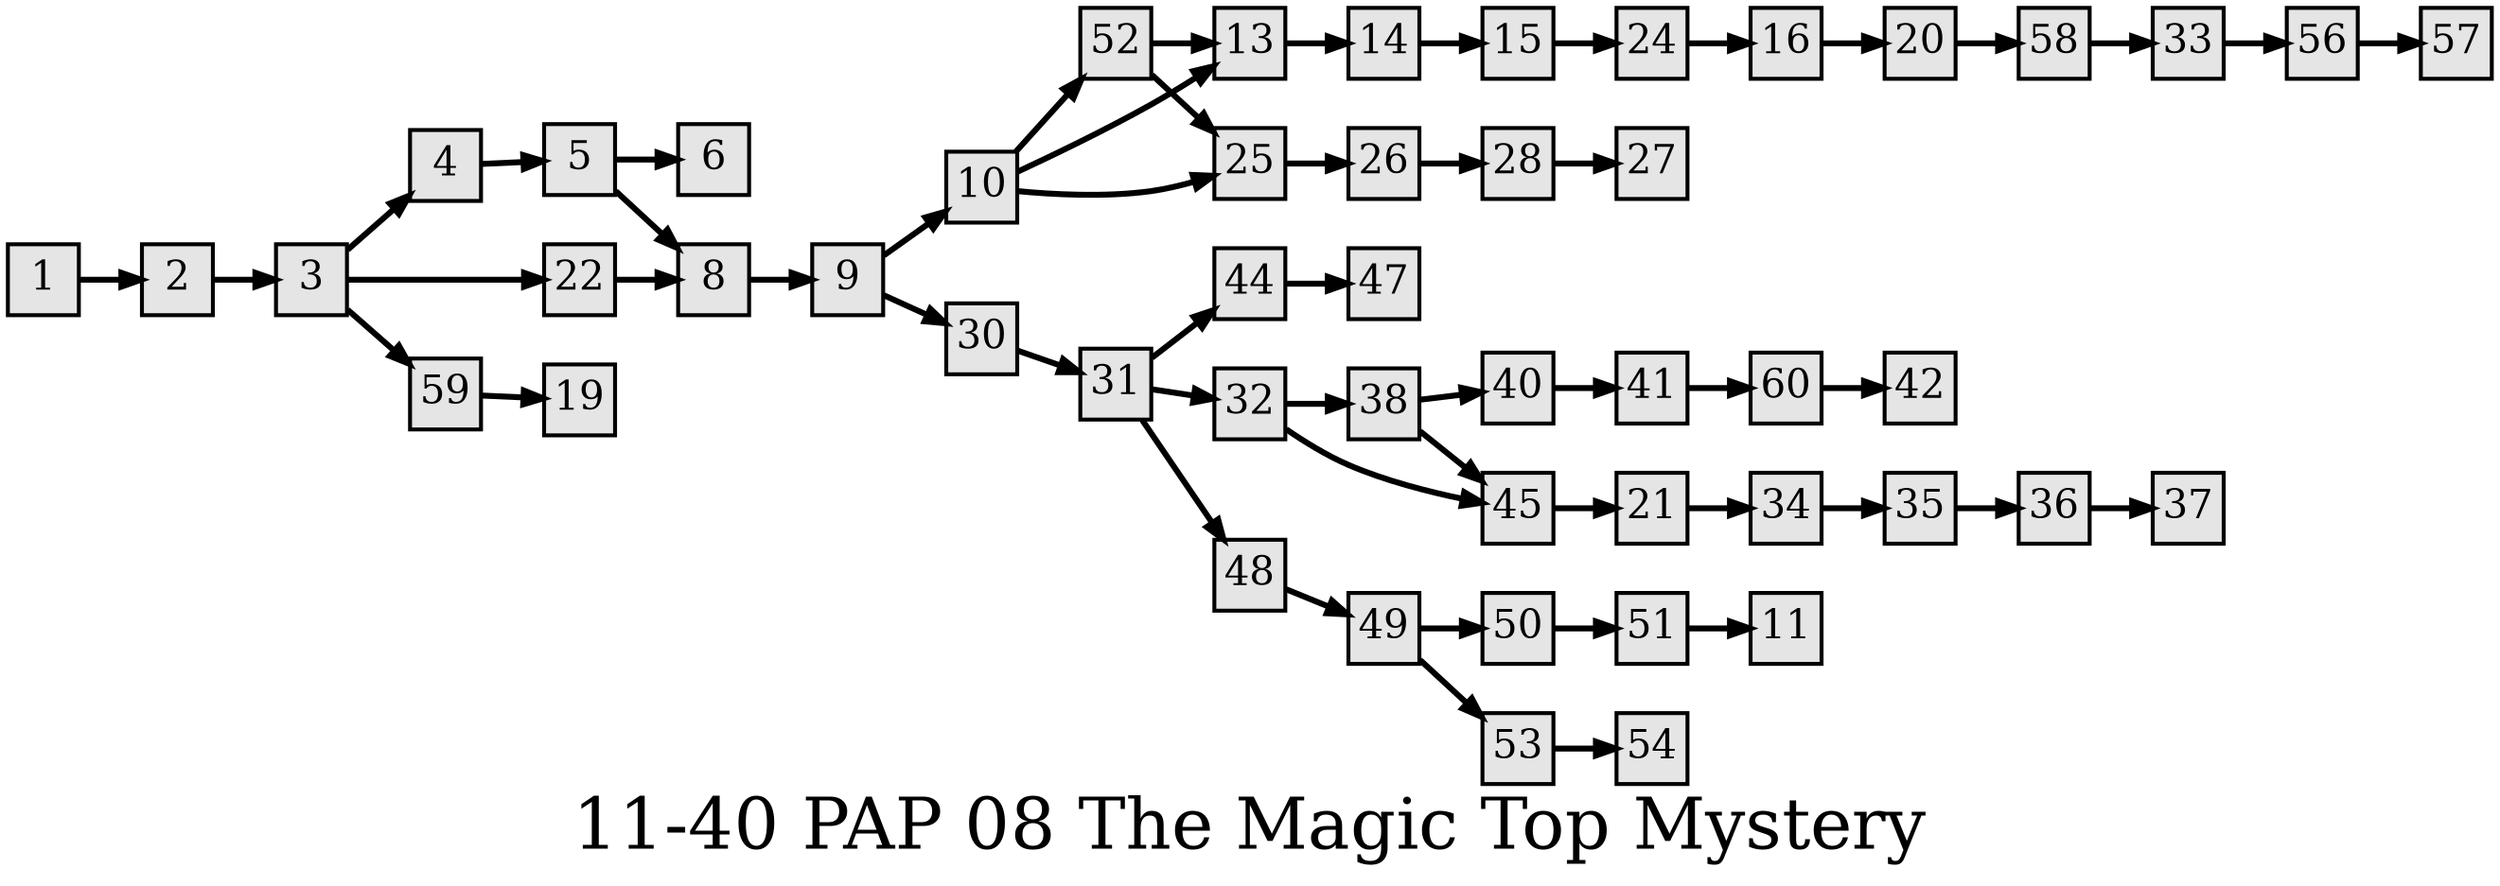 digraph g{
  graph [ label="11-40 PAP 08 The Magic Top Mystery" rankdir=LR, ordering=out, fontsize=36, nodesep="0.35", ranksep="0.45"];
  node  [shape=rect, penwidth=2, fontsize=20, style=filled, fillcolor=grey90, margin="0,0", labelfloat=true, regular=true, fixedsize=true];
  edge  [labelfloat=true, penwidth=3, fontsize=12];
  // ---;
  // group  : Katz;
  // id     :;
  // gbid   :;
  // series :;
  // title  :;
  // author :;
  // credit:;
  // - name : Kylie McGregor;
  // role : encoder;
  // date : 2017-09-08;
  // - name : Jeremy Douglass;
  // role : editor;
  // date : 2017-10-19;
  // render:;
  // - name   : small;
  // styles : gvStyles-small.txt;
  // engine : dot;
  // comment: >;
  
  // ---;
  
  // From | To | Label;
  
  1 -> 2;
  2 -> 3;
  3 -> 4;
  3 -> 22;
  3 -> 59;
  4 -> 5;
  5 -> 6;
  5 -> 8;
  8 -> 9;
  9 -> 10;
  9 -> 30;
  10 -> 52;
  10 -> 13;
  10 -> 25;
  13 -> 14;
  14 -> 15;
  15 -> 24;
  16 -> 20;
  20 -> 58;
  21 -> 34;
  22 -> 8;
  24 -> 16;
  25 -> 26;
  26 -> 28;
  28 -> 27;
  30 -> 31;
  31 -> 44;
  31 -> 32;
  31 -> 48;
  32 -> 38;
  32 -> 45;
  33 -> 56;
  34 -> 35;
  35 -> 36;
  36 -> 37;
  38 -> 40;
  38 -> 45;
  40 -> 41;
  41 -> 60;
  44 -> 47;
  45 -> 21;
  48 -> 49;
  49 -> 50;
  49 -> 53;
  50 -> 51;
  51 -> 11;
  52 -> 13;
  52 -> 25;
  53 -> 54;
  56 -> 57;
  58 -> 33;
  59 -> 19;
  60 -> 42;
}

